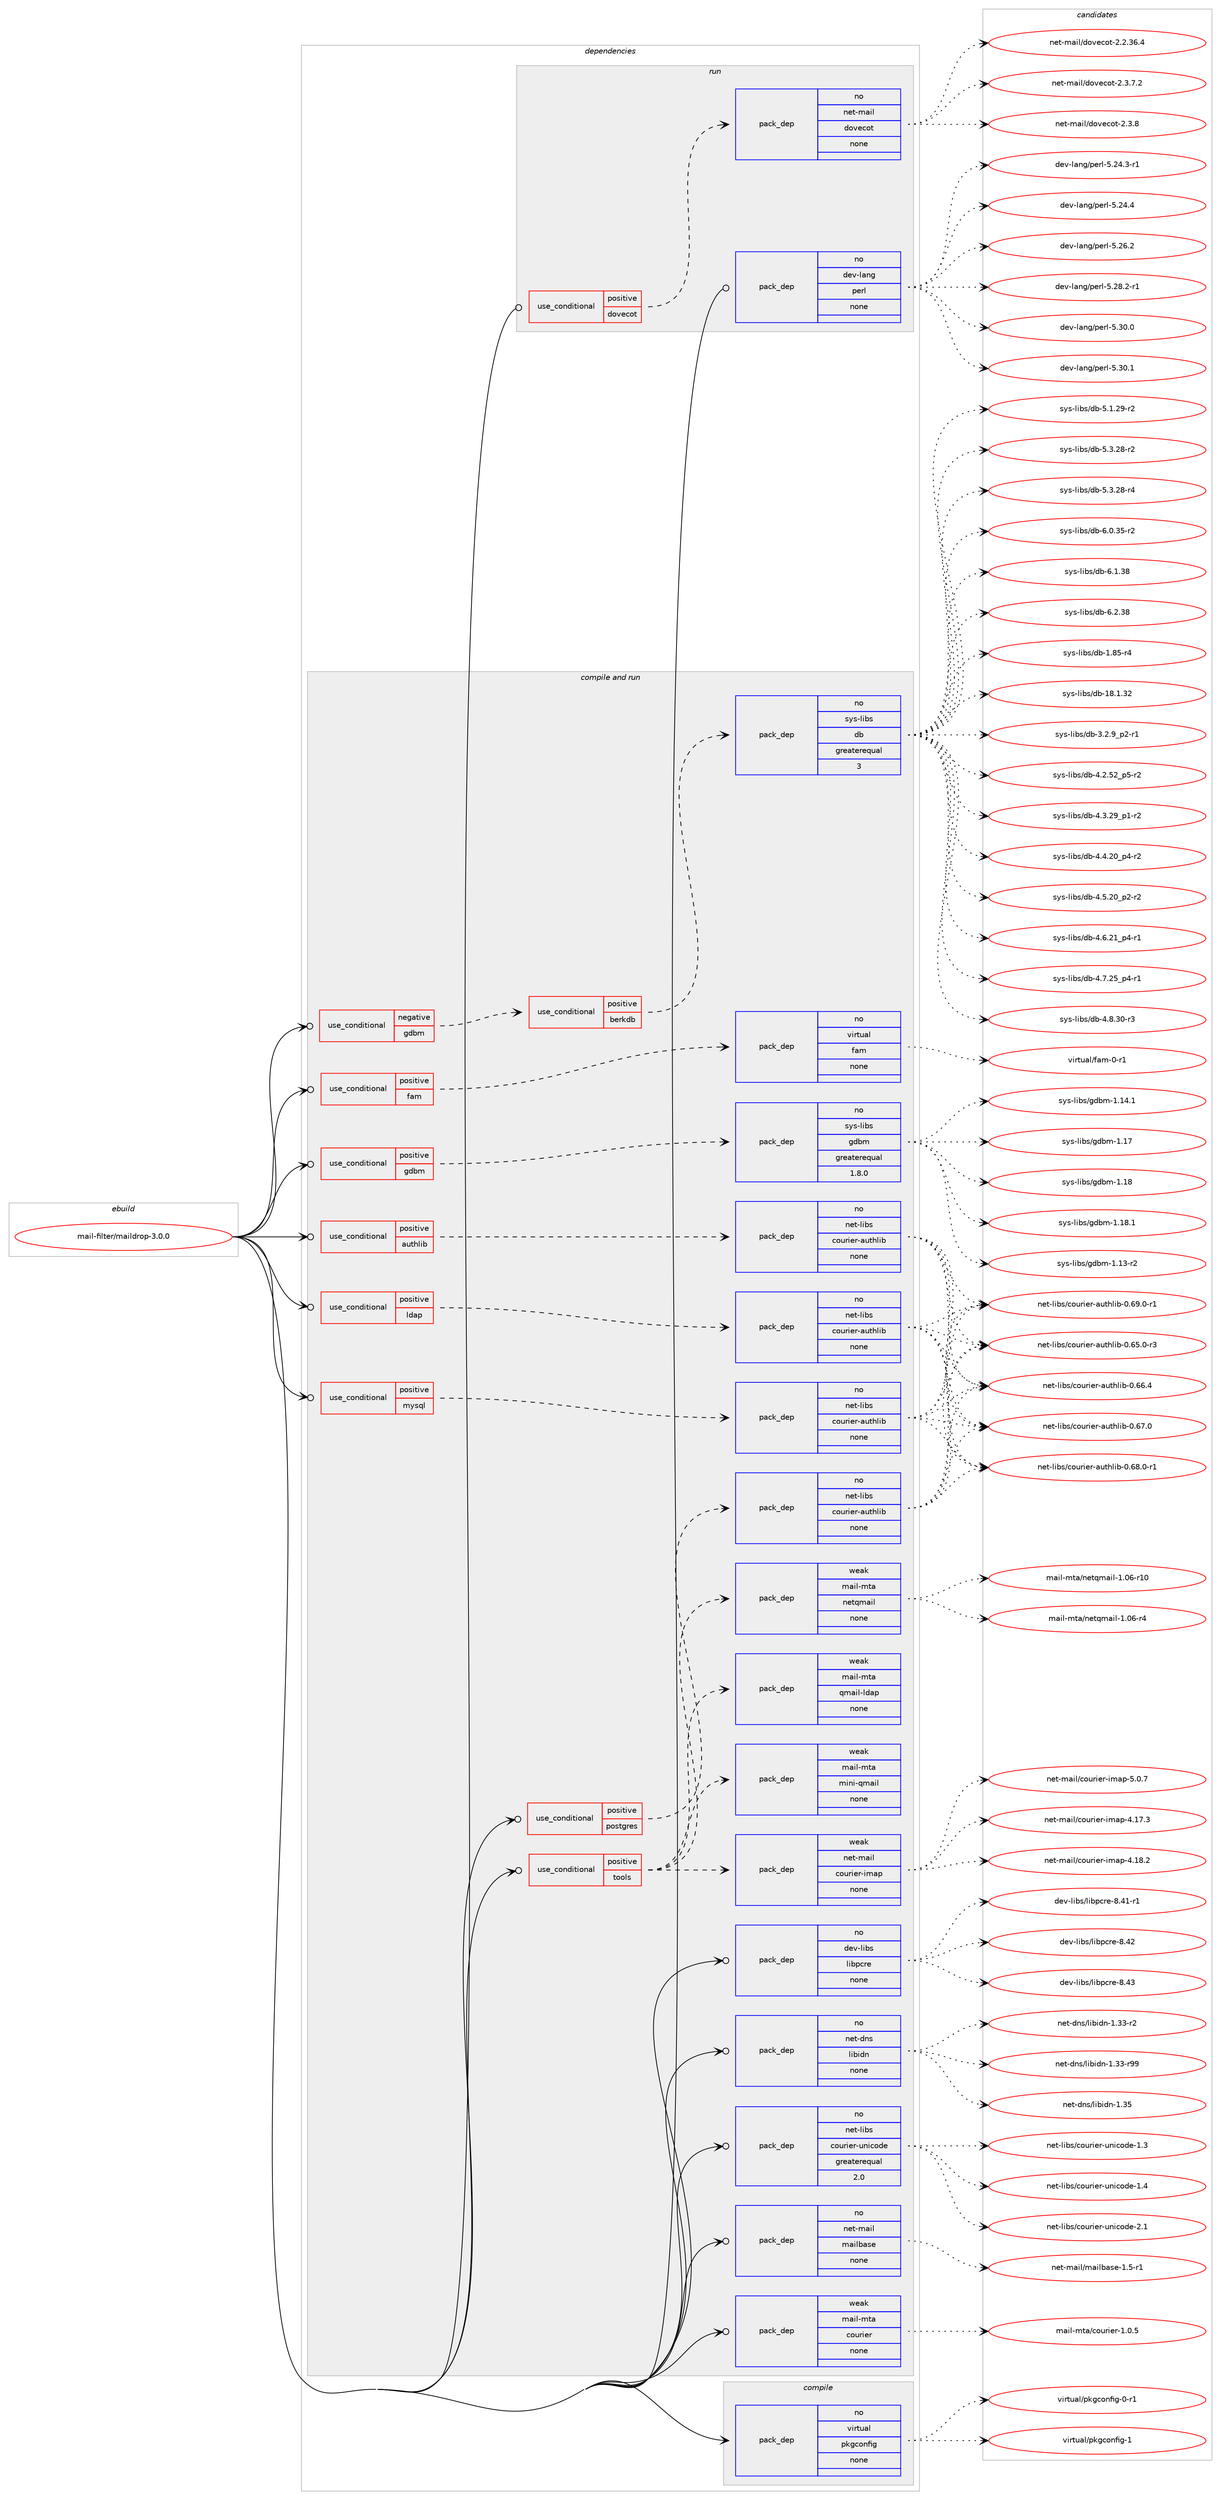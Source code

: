 digraph prolog {

# *************
# Graph options
# *************

newrank=true;
concentrate=true;
compound=true;
graph [rankdir=LR,fontname=Helvetica,fontsize=10,ranksep=1.5];#, ranksep=2.5, nodesep=0.2];
edge  [arrowhead=vee];
node  [fontname=Helvetica,fontsize=10];

# **********
# The ebuild
# **********

subgraph cluster_leftcol {
color=gray;
rank=same;
label=<<i>ebuild</i>>;
id [label="mail-filter/maildrop-3.0.0", color=red, width=4, href="../mail-filter/maildrop-3.0.0.svg"];
}

# ****************
# The dependencies
# ****************

subgraph cluster_midcol {
color=gray;
label=<<i>dependencies</i>>;
subgraph cluster_compile {
fillcolor="#eeeeee";
style=filled;
label=<<i>compile</i>>;
subgraph pack570966 {
dependency772743 [label=<<TABLE BORDER="0" CELLBORDER="1" CELLSPACING="0" CELLPADDING="4" WIDTH="220"><TR><TD ROWSPAN="6" CELLPADDING="30">pack_dep</TD></TR><TR><TD WIDTH="110">no</TD></TR><TR><TD>virtual</TD></TR><TR><TD>pkgconfig</TD></TR><TR><TD>none</TD></TR><TR><TD></TD></TR></TABLE>>, shape=none, color=blue];
}
id:e -> dependency772743:w [weight=20,style="solid",arrowhead="vee"];
}
subgraph cluster_compileandrun {
fillcolor="#eeeeee";
style=filled;
label=<<i>compile and run</i>>;
subgraph cond188384 {
dependency772744 [label=<<TABLE BORDER="0" CELLBORDER="1" CELLSPACING="0" CELLPADDING="4"><TR><TD ROWSPAN="3" CELLPADDING="10">use_conditional</TD></TR><TR><TD>negative</TD></TR><TR><TD>gdbm</TD></TR></TABLE>>, shape=none, color=red];
subgraph cond188385 {
dependency772745 [label=<<TABLE BORDER="0" CELLBORDER="1" CELLSPACING="0" CELLPADDING="4"><TR><TD ROWSPAN="3" CELLPADDING="10">use_conditional</TD></TR><TR><TD>positive</TD></TR><TR><TD>berkdb</TD></TR></TABLE>>, shape=none, color=red];
subgraph pack570967 {
dependency772746 [label=<<TABLE BORDER="0" CELLBORDER="1" CELLSPACING="0" CELLPADDING="4" WIDTH="220"><TR><TD ROWSPAN="6" CELLPADDING="30">pack_dep</TD></TR><TR><TD WIDTH="110">no</TD></TR><TR><TD>sys-libs</TD></TR><TR><TD>db</TD></TR><TR><TD>greaterequal</TD></TR><TR><TD>3</TD></TR></TABLE>>, shape=none, color=blue];
}
dependency772745:e -> dependency772746:w [weight=20,style="dashed",arrowhead="vee"];
}
dependency772744:e -> dependency772745:w [weight=20,style="dashed",arrowhead="vee"];
}
id:e -> dependency772744:w [weight=20,style="solid",arrowhead="odotvee"];
subgraph cond188386 {
dependency772747 [label=<<TABLE BORDER="0" CELLBORDER="1" CELLSPACING="0" CELLPADDING="4"><TR><TD ROWSPAN="3" CELLPADDING="10">use_conditional</TD></TR><TR><TD>positive</TD></TR><TR><TD>authlib</TD></TR></TABLE>>, shape=none, color=red];
subgraph pack570968 {
dependency772748 [label=<<TABLE BORDER="0" CELLBORDER="1" CELLSPACING="0" CELLPADDING="4" WIDTH="220"><TR><TD ROWSPAN="6" CELLPADDING="30">pack_dep</TD></TR><TR><TD WIDTH="110">no</TD></TR><TR><TD>net-libs</TD></TR><TR><TD>courier-authlib</TD></TR><TR><TD>none</TD></TR><TR><TD></TD></TR></TABLE>>, shape=none, color=blue];
}
dependency772747:e -> dependency772748:w [weight=20,style="dashed",arrowhead="vee"];
}
id:e -> dependency772747:w [weight=20,style="solid",arrowhead="odotvee"];
subgraph cond188387 {
dependency772749 [label=<<TABLE BORDER="0" CELLBORDER="1" CELLSPACING="0" CELLPADDING="4"><TR><TD ROWSPAN="3" CELLPADDING="10">use_conditional</TD></TR><TR><TD>positive</TD></TR><TR><TD>fam</TD></TR></TABLE>>, shape=none, color=red];
subgraph pack570969 {
dependency772750 [label=<<TABLE BORDER="0" CELLBORDER="1" CELLSPACING="0" CELLPADDING="4" WIDTH="220"><TR><TD ROWSPAN="6" CELLPADDING="30">pack_dep</TD></TR><TR><TD WIDTH="110">no</TD></TR><TR><TD>virtual</TD></TR><TR><TD>fam</TD></TR><TR><TD>none</TD></TR><TR><TD></TD></TR></TABLE>>, shape=none, color=blue];
}
dependency772749:e -> dependency772750:w [weight=20,style="dashed",arrowhead="vee"];
}
id:e -> dependency772749:w [weight=20,style="solid",arrowhead="odotvee"];
subgraph cond188388 {
dependency772751 [label=<<TABLE BORDER="0" CELLBORDER="1" CELLSPACING="0" CELLPADDING="4"><TR><TD ROWSPAN="3" CELLPADDING="10">use_conditional</TD></TR><TR><TD>positive</TD></TR><TR><TD>gdbm</TD></TR></TABLE>>, shape=none, color=red];
subgraph pack570970 {
dependency772752 [label=<<TABLE BORDER="0" CELLBORDER="1" CELLSPACING="0" CELLPADDING="4" WIDTH="220"><TR><TD ROWSPAN="6" CELLPADDING="30">pack_dep</TD></TR><TR><TD WIDTH="110">no</TD></TR><TR><TD>sys-libs</TD></TR><TR><TD>gdbm</TD></TR><TR><TD>greaterequal</TD></TR><TR><TD>1.8.0</TD></TR></TABLE>>, shape=none, color=blue];
}
dependency772751:e -> dependency772752:w [weight=20,style="dashed",arrowhead="vee"];
}
id:e -> dependency772751:w [weight=20,style="solid",arrowhead="odotvee"];
subgraph cond188389 {
dependency772753 [label=<<TABLE BORDER="0" CELLBORDER="1" CELLSPACING="0" CELLPADDING="4"><TR><TD ROWSPAN="3" CELLPADDING="10">use_conditional</TD></TR><TR><TD>positive</TD></TR><TR><TD>ldap</TD></TR></TABLE>>, shape=none, color=red];
subgraph pack570971 {
dependency772754 [label=<<TABLE BORDER="0" CELLBORDER="1" CELLSPACING="0" CELLPADDING="4" WIDTH="220"><TR><TD ROWSPAN="6" CELLPADDING="30">pack_dep</TD></TR><TR><TD WIDTH="110">no</TD></TR><TR><TD>net-libs</TD></TR><TR><TD>courier-authlib</TD></TR><TR><TD>none</TD></TR><TR><TD></TD></TR></TABLE>>, shape=none, color=blue];
}
dependency772753:e -> dependency772754:w [weight=20,style="dashed",arrowhead="vee"];
}
id:e -> dependency772753:w [weight=20,style="solid",arrowhead="odotvee"];
subgraph cond188390 {
dependency772755 [label=<<TABLE BORDER="0" CELLBORDER="1" CELLSPACING="0" CELLPADDING="4"><TR><TD ROWSPAN="3" CELLPADDING="10">use_conditional</TD></TR><TR><TD>positive</TD></TR><TR><TD>mysql</TD></TR></TABLE>>, shape=none, color=red];
subgraph pack570972 {
dependency772756 [label=<<TABLE BORDER="0" CELLBORDER="1" CELLSPACING="0" CELLPADDING="4" WIDTH="220"><TR><TD ROWSPAN="6" CELLPADDING="30">pack_dep</TD></TR><TR><TD WIDTH="110">no</TD></TR><TR><TD>net-libs</TD></TR><TR><TD>courier-authlib</TD></TR><TR><TD>none</TD></TR><TR><TD></TD></TR></TABLE>>, shape=none, color=blue];
}
dependency772755:e -> dependency772756:w [weight=20,style="dashed",arrowhead="vee"];
}
id:e -> dependency772755:w [weight=20,style="solid",arrowhead="odotvee"];
subgraph cond188391 {
dependency772757 [label=<<TABLE BORDER="0" CELLBORDER="1" CELLSPACING="0" CELLPADDING="4"><TR><TD ROWSPAN="3" CELLPADDING="10">use_conditional</TD></TR><TR><TD>positive</TD></TR><TR><TD>postgres</TD></TR></TABLE>>, shape=none, color=red];
subgraph pack570973 {
dependency772758 [label=<<TABLE BORDER="0" CELLBORDER="1" CELLSPACING="0" CELLPADDING="4" WIDTH="220"><TR><TD ROWSPAN="6" CELLPADDING="30">pack_dep</TD></TR><TR><TD WIDTH="110">no</TD></TR><TR><TD>net-libs</TD></TR><TR><TD>courier-authlib</TD></TR><TR><TD>none</TD></TR><TR><TD></TD></TR></TABLE>>, shape=none, color=blue];
}
dependency772757:e -> dependency772758:w [weight=20,style="dashed",arrowhead="vee"];
}
id:e -> dependency772757:w [weight=20,style="solid",arrowhead="odotvee"];
subgraph cond188392 {
dependency772759 [label=<<TABLE BORDER="0" CELLBORDER="1" CELLSPACING="0" CELLPADDING="4"><TR><TD ROWSPAN="3" CELLPADDING="10">use_conditional</TD></TR><TR><TD>positive</TD></TR><TR><TD>tools</TD></TR></TABLE>>, shape=none, color=red];
subgraph pack570974 {
dependency772760 [label=<<TABLE BORDER="0" CELLBORDER="1" CELLSPACING="0" CELLPADDING="4" WIDTH="220"><TR><TD ROWSPAN="6" CELLPADDING="30">pack_dep</TD></TR><TR><TD WIDTH="110">weak</TD></TR><TR><TD>mail-mta</TD></TR><TR><TD>netqmail</TD></TR><TR><TD>none</TD></TR><TR><TD></TD></TR></TABLE>>, shape=none, color=blue];
}
dependency772759:e -> dependency772760:w [weight=20,style="dashed",arrowhead="vee"];
subgraph pack570975 {
dependency772761 [label=<<TABLE BORDER="0" CELLBORDER="1" CELLSPACING="0" CELLPADDING="4" WIDTH="220"><TR><TD ROWSPAN="6" CELLPADDING="30">pack_dep</TD></TR><TR><TD WIDTH="110">weak</TD></TR><TR><TD>net-mail</TD></TR><TR><TD>courier-imap</TD></TR><TR><TD>none</TD></TR><TR><TD></TD></TR></TABLE>>, shape=none, color=blue];
}
dependency772759:e -> dependency772761:w [weight=20,style="dashed",arrowhead="vee"];
subgraph pack570976 {
dependency772762 [label=<<TABLE BORDER="0" CELLBORDER="1" CELLSPACING="0" CELLPADDING="4" WIDTH="220"><TR><TD ROWSPAN="6" CELLPADDING="30">pack_dep</TD></TR><TR><TD WIDTH="110">weak</TD></TR><TR><TD>mail-mta</TD></TR><TR><TD>mini-qmail</TD></TR><TR><TD>none</TD></TR><TR><TD></TD></TR></TABLE>>, shape=none, color=blue];
}
dependency772759:e -> dependency772762:w [weight=20,style="dashed",arrowhead="vee"];
subgraph pack570977 {
dependency772763 [label=<<TABLE BORDER="0" CELLBORDER="1" CELLSPACING="0" CELLPADDING="4" WIDTH="220"><TR><TD ROWSPAN="6" CELLPADDING="30">pack_dep</TD></TR><TR><TD WIDTH="110">weak</TD></TR><TR><TD>mail-mta</TD></TR><TR><TD>qmail-ldap</TD></TR><TR><TD>none</TD></TR><TR><TD></TD></TR></TABLE>>, shape=none, color=blue];
}
dependency772759:e -> dependency772763:w [weight=20,style="dashed",arrowhead="vee"];
}
id:e -> dependency772759:w [weight=20,style="solid",arrowhead="odotvee"];
subgraph pack570978 {
dependency772764 [label=<<TABLE BORDER="0" CELLBORDER="1" CELLSPACING="0" CELLPADDING="4" WIDTH="220"><TR><TD ROWSPAN="6" CELLPADDING="30">pack_dep</TD></TR><TR><TD WIDTH="110">no</TD></TR><TR><TD>dev-libs</TD></TR><TR><TD>libpcre</TD></TR><TR><TD>none</TD></TR><TR><TD></TD></TR></TABLE>>, shape=none, color=blue];
}
id:e -> dependency772764:w [weight=20,style="solid",arrowhead="odotvee"];
subgraph pack570979 {
dependency772765 [label=<<TABLE BORDER="0" CELLBORDER="1" CELLSPACING="0" CELLPADDING="4" WIDTH="220"><TR><TD ROWSPAN="6" CELLPADDING="30">pack_dep</TD></TR><TR><TD WIDTH="110">no</TD></TR><TR><TD>net-dns</TD></TR><TR><TD>libidn</TD></TR><TR><TD>none</TD></TR><TR><TD></TD></TR></TABLE>>, shape=none, color=blue];
}
id:e -> dependency772765:w [weight=20,style="solid",arrowhead="odotvee"];
subgraph pack570980 {
dependency772766 [label=<<TABLE BORDER="0" CELLBORDER="1" CELLSPACING="0" CELLPADDING="4" WIDTH="220"><TR><TD ROWSPAN="6" CELLPADDING="30">pack_dep</TD></TR><TR><TD WIDTH="110">no</TD></TR><TR><TD>net-libs</TD></TR><TR><TD>courier-unicode</TD></TR><TR><TD>greaterequal</TD></TR><TR><TD>2.0</TD></TR></TABLE>>, shape=none, color=blue];
}
id:e -> dependency772766:w [weight=20,style="solid",arrowhead="odotvee"];
subgraph pack570981 {
dependency772767 [label=<<TABLE BORDER="0" CELLBORDER="1" CELLSPACING="0" CELLPADDING="4" WIDTH="220"><TR><TD ROWSPAN="6" CELLPADDING="30">pack_dep</TD></TR><TR><TD WIDTH="110">no</TD></TR><TR><TD>net-mail</TD></TR><TR><TD>mailbase</TD></TR><TR><TD>none</TD></TR><TR><TD></TD></TR></TABLE>>, shape=none, color=blue];
}
id:e -> dependency772767:w [weight=20,style="solid",arrowhead="odotvee"];
subgraph pack570982 {
dependency772768 [label=<<TABLE BORDER="0" CELLBORDER="1" CELLSPACING="0" CELLPADDING="4" WIDTH="220"><TR><TD ROWSPAN="6" CELLPADDING="30">pack_dep</TD></TR><TR><TD WIDTH="110">weak</TD></TR><TR><TD>mail-mta</TD></TR><TR><TD>courier</TD></TR><TR><TD>none</TD></TR><TR><TD></TD></TR></TABLE>>, shape=none, color=blue];
}
id:e -> dependency772768:w [weight=20,style="solid",arrowhead="odotvee"];
}
subgraph cluster_run {
fillcolor="#eeeeee";
style=filled;
label=<<i>run</i>>;
subgraph cond188393 {
dependency772769 [label=<<TABLE BORDER="0" CELLBORDER="1" CELLSPACING="0" CELLPADDING="4"><TR><TD ROWSPAN="3" CELLPADDING="10">use_conditional</TD></TR><TR><TD>positive</TD></TR><TR><TD>dovecot</TD></TR></TABLE>>, shape=none, color=red];
subgraph pack570983 {
dependency772770 [label=<<TABLE BORDER="0" CELLBORDER="1" CELLSPACING="0" CELLPADDING="4" WIDTH="220"><TR><TD ROWSPAN="6" CELLPADDING="30">pack_dep</TD></TR><TR><TD WIDTH="110">no</TD></TR><TR><TD>net-mail</TD></TR><TR><TD>dovecot</TD></TR><TR><TD>none</TD></TR><TR><TD></TD></TR></TABLE>>, shape=none, color=blue];
}
dependency772769:e -> dependency772770:w [weight=20,style="dashed",arrowhead="vee"];
}
id:e -> dependency772769:w [weight=20,style="solid",arrowhead="odot"];
subgraph pack570984 {
dependency772771 [label=<<TABLE BORDER="0" CELLBORDER="1" CELLSPACING="0" CELLPADDING="4" WIDTH="220"><TR><TD ROWSPAN="6" CELLPADDING="30">pack_dep</TD></TR><TR><TD WIDTH="110">no</TD></TR><TR><TD>dev-lang</TD></TR><TR><TD>perl</TD></TR><TR><TD>none</TD></TR><TR><TD></TD></TR></TABLE>>, shape=none, color=blue];
}
id:e -> dependency772771:w [weight=20,style="solid",arrowhead="odot"];
}
}

# **************
# The candidates
# **************

subgraph cluster_choices {
rank=same;
color=gray;
label=<<i>candidates</i>>;

subgraph choice570966 {
color=black;
nodesep=1;
choice11810511411611797108471121071039911111010210510345484511449 [label="virtual/pkgconfig-0-r1", color=red, width=4,href="../virtual/pkgconfig-0-r1.svg"];
choice1181051141161179710847112107103991111101021051034549 [label="virtual/pkgconfig-1", color=red, width=4,href="../virtual/pkgconfig-1.svg"];
dependency772743:e -> choice11810511411611797108471121071039911111010210510345484511449:w [style=dotted,weight="100"];
dependency772743:e -> choice1181051141161179710847112107103991111101021051034549:w [style=dotted,weight="100"];
}
subgraph choice570967 {
color=black;
nodesep=1;
choice1151211154510810598115471009845494656534511452 [label="sys-libs/db-1.85-r4", color=red, width=4,href="../sys-libs/db-1.85-r4.svg"];
choice115121115451081059811547100984549564649465150 [label="sys-libs/db-18.1.32", color=red, width=4,href="../sys-libs/db-18.1.32.svg"];
choice1151211154510810598115471009845514650465795112504511449 [label="sys-libs/db-3.2.9_p2-r1", color=red, width=4,href="../sys-libs/db-3.2.9_p2-r1.svg"];
choice115121115451081059811547100984552465046535095112534511450 [label="sys-libs/db-4.2.52_p5-r2", color=red, width=4,href="../sys-libs/db-4.2.52_p5-r2.svg"];
choice115121115451081059811547100984552465146505795112494511450 [label="sys-libs/db-4.3.29_p1-r2", color=red, width=4,href="../sys-libs/db-4.3.29_p1-r2.svg"];
choice115121115451081059811547100984552465246504895112524511450 [label="sys-libs/db-4.4.20_p4-r2", color=red, width=4,href="../sys-libs/db-4.4.20_p4-r2.svg"];
choice115121115451081059811547100984552465346504895112504511450 [label="sys-libs/db-4.5.20_p2-r2", color=red, width=4,href="../sys-libs/db-4.5.20_p2-r2.svg"];
choice115121115451081059811547100984552465446504995112524511449 [label="sys-libs/db-4.6.21_p4-r1", color=red, width=4,href="../sys-libs/db-4.6.21_p4-r1.svg"];
choice115121115451081059811547100984552465546505395112524511449 [label="sys-libs/db-4.7.25_p4-r1", color=red, width=4,href="../sys-libs/db-4.7.25_p4-r1.svg"];
choice11512111545108105981154710098455246564651484511451 [label="sys-libs/db-4.8.30-r3", color=red, width=4,href="../sys-libs/db-4.8.30-r3.svg"];
choice11512111545108105981154710098455346494650574511450 [label="sys-libs/db-5.1.29-r2", color=red, width=4,href="../sys-libs/db-5.1.29-r2.svg"];
choice11512111545108105981154710098455346514650564511450 [label="sys-libs/db-5.3.28-r2", color=red, width=4,href="../sys-libs/db-5.3.28-r2.svg"];
choice11512111545108105981154710098455346514650564511452 [label="sys-libs/db-5.3.28-r4", color=red, width=4,href="../sys-libs/db-5.3.28-r4.svg"];
choice11512111545108105981154710098455446484651534511450 [label="sys-libs/db-6.0.35-r2", color=red, width=4,href="../sys-libs/db-6.0.35-r2.svg"];
choice1151211154510810598115471009845544649465156 [label="sys-libs/db-6.1.38", color=red, width=4,href="../sys-libs/db-6.1.38.svg"];
choice1151211154510810598115471009845544650465156 [label="sys-libs/db-6.2.38", color=red, width=4,href="../sys-libs/db-6.2.38.svg"];
dependency772746:e -> choice1151211154510810598115471009845494656534511452:w [style=dotted,weight="100"];
dependency772746:e -> choice115121115451081059811547100984549564649465150:w [style=dotted,weight="100"];
dependency772746:e -> choice1151211154510810598115471009845514650465795112504511449:w [style=dotted,weight="100"];
dependency772746:e -> choice115121115451081059811547100984552465046535095112534511450:w [style=dotted,weight="100"];
dependency772746:e -> choice115121115451081059811547100984552465146505795112494511450:w [style=dotted,weight="100"];
dependency772746:e -> choice115121115451081059811547100984552465246504895112524511450:w [style=dotted,weight="100"];
dependency772746:e -> choice115121115451081059811547100984552465346504895112504511450:w [style=dotted,weight="100"];
dependency772746:e -> choice115121115451081059811547100984552465446504995112524511449:w [style=dotted,weight="100"];
dependency772746:e -> choice115121115451081059811547100984552465546505395112524511449:w [style=dotted,weight="100"];
dependency772746:e -> choice11512111545108105981154710098455246564651484511451:w [style=dotted,weight="100"];
dependency772746:e -> choice11512111545108105981154710098455346494650574511450:w [style=dotted,weight="100"];
dependency772746:e -> choice11512111545108105981154710098455346514650564511450:w [style=dotted,weight="100"];
dependency772746:e -> choice11512111545108105981154710098455346514650564511452:w [style=dotted,weight="100"];
dependency772746:e -> choice11512111545108105981154710098455446484651534511450:w [style=dotted,weight="100"];
dependency772746:e -> choice1151211154510810598115471009845544649465156:w [style=dotted,weight="100"];
dependency772746:e -> choice1151211154510810598115471009845544650465156:w [style=dotted,weight="100"];
}
subgraph choice570968 {
color=black;
nodesep=1;
choice11010111645108105981154799111117114105101114459711711610410810598454846545346484511451 [label="net-libs/courier-authlib-0.65.0-r3", color=red, width=4,href="../net-libs/courier-authlib-0.65.0-r3.svg"];
choice1101011164510810598115479911111711410510111445971171161041081059845484654544652 [label="net-libs/courier-authlib-0.66.4", color=red, width=4,href="../net-libs/courier-authlib-0.66.4.svg"];
choice1101011164510810598115479911111711410510111445971171161041081059845484654554648 [label="net-libs/courier-authlib-0.67.0", color=red, width=4,href="../net-libs/courier-authlib-0.67.0.svg"];
choice11010111645108105981154799111117114105101114459711711610410810598454846545646484511449 [label="net-libs/courier-authlib-0.68.0-r1", color=red, width=4,href="../net-libs/courier-authlib-0.68.0-r1.svg"];
choice11010111645108105981154799111117114105101114459711711610410810598454846545746484511449 [label="net-libs/courier-authlib-0.69.0-r1", color=red, width=4,href="../net-libs/courier-authlib-0.69.0-r1.svg"];
dependency772748:e -> choice11010111645108105981154799111117114105101114459711711610410810598454846545346484511451:w [style=dotted,weight="100"];
dependency772748:e -> choice1101011164510810598115479911111711410510111445971171161041081059845484654544652:w [style=dotted,weight="100"];
dependency772748:e -> choice1101011164510810598115479911111711410510111445971171161041081059845484654554648:w [style=dotted,weight="100"];
dependency772748:e -> choice11010111645108105981154799111117114105101114459711711610410810598454846545646484511449:w [style=dotted,weight="100"];
dependency772748:e -> choice11010111645108105981154799111117114105101114459711711610410810598454846545746484511449:w [style=dotted,weight="100"];
}
subgraph choice570969 {
color=black;
nodesep=1;
choice11810511411611797108471029710945484511449 [label="virtual/fam-0-r1", color=red, width=4,href="../virtual/fam-0-r1.svg"];
dependency772750:e -> choice11810511411611797108471029710945484511449:w [style=dotted,weight="100"];
}
subgraph choice570970 {
color=black;
nodesep=1;
choice1151211154510810598115471031009810945494649514511450 [label="sys-libs/gdbm-1.13-r2", color=red, width=4,href="../sys-libs/gdbm-1.13-r2.svg"];
choice1151211154510810598115471031009810945494649524649 [label="sys-libs/gdbm-1.14.1", color=red, width=4,href="../sys-libs/gdbm-1.14.1.svg"];
choice115121115451081059811547103100981094549464955 [label="sys-libs/gdbm-1.17", color=red, width=4,href="../sys-libs/gdbm-1.17.svg"];
choice115121115451081059811547103100981094549464956 [label="sys-libs/gdbm-1.18", color=red, width=4,href="../sys-libs/gdbm-1.18.svg"];
choice1151211154510810598115471031009810945494649564649 [label="sys-libs/gdbm-1.18.1", color=red, width=4,href="../sys-libs/gdbm-1.18.1.svg"];
dependency772752:e -> choice1151211154510810598115471031009810945494649514511450:w [style=dotted,weight="100"];
dependency772752:e -> choice1151211154510810598115471031009810945494649524649:w [style=dotted,weight="100"];
dependency772752:e -> choice115121115451081059811547103100981094549464955:w [style=dotted,weight="100"];
dependency772752:e -> choice115121115451081059811547103100981094549464956:w [style=dotted,weight="100"];
dependency772752:e -> choice1151211154510810598115471031009810945494649564649:w [style=dotted,weight="100"];
}
subgraph choice570971 {
color=black;
nodesep=1;
choice11010111645108105981154799111117114105101114459711711610410810598454846545346484511451 [label="net-libs/courier-authlib-0.65.0-r3", color=red, width=4,href="../net-libs/courier-authlib-0.65.0-r3.svg"];
choice1101011164510810598115479911111711410510111445971171161041081059845484654544652 [label="net-libs/courier-authlib-0.66.4", color=red, width=4,href="../net-libs/courier-authlib-0.66.4.svg"];
choice1101011164510810598115479911111711410510111445971171161041081059845484654554648 [label="net-libs/courier-authlib-0.67.0", color=red, width=4,href="../net-libs/courier-authlib-0.67.0.svg"];
choice11010111645108105981154799111117114105101114459711711610410810598454846545646484511449 [label="net-libs/courier-authlib-0.68.0-r1", color=red, width=4,href="../net-libs/courier-authlib-0.68.0-r1.svg"];
choice11010111645108105981154799111117114105101114459711711610410810598454846545746484511449 [label="net-libs/courier-authlib-0.69.0-r1", color=red, width=4,href="../net-libs/courier-authlib-0.69.0-r1.svg"];
dependency772754:e -> choice11010111645108105981154799111117114105101114459711711610410810598454846545346484511451:w [style=dotted,weight="100"];
dependency772754:e -> choice1101011164510810598115479911111711410510111445971171161041081059845484654544652:w [style=dotted,weight="100"];
dependency772754:e -> choice1101011164510810598115479911111711410510111445971171161041081059845484654554648:w [style=dotted,weight="100"];
dependency772754:e -> choice11010111645108105981154799111117114105101114459711711610410810598454846545646484511449:w [style=dotted,weight="100"];
dependency772754:e -> choice11010111645108105981154799111117114105101114459711711610410810598454846545746484511449:w [style=dotted,weight="100"];
}
subgraph choice570972 {
color=black;
nodesep=1;
choice11010111645108105981154799111117114105101114459711711610410810598454846545346484511451 [label="net-libs/courier-authlib-0.65.0-r3", color=red, width=4,href="../net-libs/courier-authlib-0.65.0-r3.svg"];
choice1101011164510810598115479911111711410510111445971171161041081059845484654544652 [label="net-libs/courier-authlib-0.66.4", color=red, width=4,href="../net-libs/courier-authlib-0.66.4.svg"];
choice1101011164510810598115479911111711410510111445971171161041081059845484654554648 [label="net-libs/courier-authlib-0.67.0", color=red, width=4,href="../net-libs/courier-authlib-0.67.0.svg"];
choice11010111645108105981154799111117114105101114459711711610410810598454846545646484511449 [label="net-libs/courier-authlib-0.68.0-r1", color=red, width=4,href="../net-libs/courier-authlib-0.68.0-r1.svg"];
choice11010111645108105981154799111117114105101114459711711610410810598454846545746484511449 [label="net-libs/courier-authlib-0.69.0-r1", color=red, width=4,href="../net-libs/courier-authlib-0.69.0-r1.svg"];
dependency772756:e -> choice11010111645108105981154799111117114105101114459711711610410810598454846545346484511451:w [style=dotted,weight="100"];
dependency772756:e -> choice1101011164510810598115479911111711410510111445971171161041081059845484654544652:w [style=dotted,weight="100"];
dependency772756:e -> choice1101011164510810598115479911111711410510111445971171161041081059845484654554648:w [style=dotted,weight="100"];
dependency772756:e -> choice11010111645108105981154799111117114105101114459711711610410810598454846545646484511449:w [style=dotted,weight="100"];
dependency772756:e -> choice11010111645108105981154799111117114105101114459711711610410810598454846545746484511449:w [style=dotted,weight="100"];
}
subgraph choice570973 {
color=black;
nodesep=1;
choice11010111645108105981154799111117114105101114459711711610410810598454846545346484511451 [label="net-libs/courier-authlib-0.65.0-r3", color=red, width=4,href="../net-libs/courier-authlib-0.65.0-r3.svg"];
choice1101011164510810598115479911111711410510111445971171161041081059845484654544652 [label="net-libs/courier-authlib-0.66.4", color=red, width=4,href="../net-libs/courier-authlib-0.66.4.svg"];
choice1101011164510810598115479911111711410510111445971171161041081059845484654554648 [label="net-libs/courier-authlib-0.67.0", color=red, width=4,href="../net-libs/courier-authlib-0.67.0.svg"];
choice11010111645108105981154799111117114105101114459711711610410810598454846545646484511449 [label="net-libs/courier-authlib-0.68.0-r1", color=red, width=4,href="../net-libs/courier-authlib-0.68.0-r1.svg"];
choice11010111645108105981154799111117114105101114459711711610410810598454846545746484511449 [label="net-libs/courier-authlib-0.69.0-r1", color=red, width=4,href="../net-libs/courier-authlib-0.69.0-r1.svg"];
dependency772758:e -> choice11010111645108105981154799111117114105101114459711711610410810598454846545346484511451:w [style=dotted,weight="100"];
dependency772758:e -> choice1101011164510810598115479911111711410510111445971171161041081059845484654544652:w [style=dotted,weight="100"];
dependency772758:e -> choice1101011164510810598115479911111711410510111445971171161041081059845484654554648:w [style=dotted,weight="100"];
dependency772758:e -> choice11010111645108105981154799111117114105101114459711711610410810598454846545646484511449:w [style=dotted,weight="100"];
dependency772758:e -> choice11010111645108105981154799111117114105101114459711711610410810598454846545746484511449:w [style=dotted,weight="100"];
}
subgraph choice570974 {
color=black;
nodesep=1;
choice10997105108451091169747110101116113109971051084549464854451144948 [label="mail-mta/netqmail-1.06-r10", color=red, width=4,href="../mail-mta/netqmail-1.06-r10.svg"];
choice109971051084510911697471101011161131099710510845494648544511452 [label="mail-mta/netqmail-1.06-r4", color=red, width=4,href="../mail-mta/netqmail-1.06-r4.svg"];
dependency772760:e -> choice10997105108451091169747110101116113109971051084549464854451144948:w [style=dotted,weight="100"];
dependency772760:e -> choice109971051084510911697471101011161131099710510845494648544511452:w [style=dotted,weight="100"];
}
subgraph choice570975 {
color=black;
nodesep=1;
choice11010111645109971051084799111117114105101114451051099711245524649554651 [label="net-mail/courier-imap-4.17.3", color=red, width=4,href="../net-mail/courier-imap-4.17.3.svg"];
choice11010111645109971051084799111117114105101114451051099711245524649564650 [label="net-mail/courier-imap-4.18.2", color=red, width=4,href="../net-mail/courier-imap-4.18.2.svg"];
choice110101116451099710510847991111171141051011144510510997112455346484655 [label="net-mail/courier-imap-5.0.7", color=red, width=4,href="../net-mail/courier-imap-5.0.7.svg"];
dependency772761:e -> choice11010111645109971051084799111117114105101114451051099711245524649554651:w [style=dotted,weight="100"];
dependency772761:e -> choice11010111645109971051084799111117114105101114451051099711245524649564650:w [style=dotted,weight="100"];
dependency772761:e -> choice110101116451099710510847991111171141051011144510510997112455346484655:w [style=dotted,weight="100"];
}
subgraph choice570976 {
color=black;
nodesep=1;
}
subgraph choice570977 {
color=black;
nodesep=1;
}
subgraph choice570978 {
color=black;
nodesep=1;
choice100101118451081059811547108105981129911410145564652494511449 [label="dev-libs/libpcre-8.41-r1", color=red, width=4,href="../dev-libs/libpcre-8.41-r1.svg"];
choice10010111845108105981154710810598112991141014556465250 [label="dev-libs/libpcre-8.42", color=red, width=4,href="../dev-libs/libpcre-8.42.svg"];
choice10010111845108105981154710810598112991141014556465251 [label="dev-libs/libpcre-8.43", color=red, width=4,href="../dev-libs/libpcre-8.43.svg"];
dependency772764:e -> choice100101118451081059811547108105981129911410145564652494511449:w [style=dotted,weight="100"];
dependency772764:e -> choice10010111845108105981154710810598112991141014556465250:w [style=dotted,weight="100"];
dependency772764:e -> choice10010111845108105981154710810598112991141014556465251:w [style=dotted,weight="100"];
}
subgraph choice570979 {
color=black;
nodesep=1;
choice11010111645100110115471081059810510011045494651514511450 [label="net-dns/libidn-1.33-r2", color=red, width=4,href="../net-dns/libidn-1.33-r2.svg"];
choice1101011164510011011547108105981051001104549465151451145757 [label="net-dns/libidn-1.33-r99", color=red, width=4,href="../net-dns/libidn-1.33-r99.svg"];
choice1101011164510011011547108105981051001104549465153 [label="net-dns/libidn-1.35", color=red, width=4,href="../net-dns/libidn-1.35.svg"];
dependency772765:e -> choice11010111645100110115471081059810510011045494651514511450:w [style=dotted,weight="100"];
dependency772765:e -> choice1101011164510011011547108105981051001104549465151451145757:w [style=dotted,weight="100"];
dependency772765:e -> choice1101011164510011011547108105981051001104549465153:w [style=dotted,weight="100"];
}
subgraph choice570980 {
color=black;
nodesep=1;
choice11010111645108105981154799111117114105101114451171101059911110010145494651 [label="net-libs/courier-unicode-1.3", color=red, width=4,href="../net-libs/courier-unicode-1.3.svg"];
choice11010111645108105981154799111117114105101114451171101059911110010145494652 [label="net-libs/courier-unicode-1.4", color=red, width=4,href="../net-libs/courier-unicode-1.4.svg"];
choice11010111645108105981154799111117114105101114451171101059911110010145504649 [label="net-libs/courier-unicode-2.1", color=red, width=4,href="../net-libs/courier-unicode-2.1.svg"];
dependency772766:e -> choice11010111645108105981154799111117114105101114451171101059911110010145494651:w [style=dotted,weight="100"];
dependency772766:e -> choice11010111645108105981154799111117114105101114451171101059911110010145494652:w [style=dotted,weight="100"];
dependency772766:e -> choice11010111645108105981154799111117114105101114451171101059911110010145504649:w [style=dotted,weight="100"];
}
subgraph choice570981 {
color=black;
nodesep=1;
choice110101116451099710510847109971051089897115101454946534511449 [label="net-mail/mailbase-1.5-r1", color=red, width=4,href="../net-mail/mailbase-1.5-r1.svg"];
dependency772767:e -> choice110101116451099710510847109971051089897115101454946534511449:w [style=dotted,weight="100"];
}
subgraph choice570982 {
color=black;
nodesep=1;
choice1099710510845109116974799111117114105101114454946484653 [label="mail-mta/courier-1.0.5", color=red, width=4,href="../mail-mta/courier-1.0.5.svg"];
dependency772768:e -> choice1099710510845109116974799111117114105101114454946484653:w [style=dotted,weight="100"];
}
subgraph choice570983 {
color=black;
nodesep=1;
choice11010111645109971051084710011111810199111116455046504651544652 [label="net-mail/dovecot-2.2.36.4", color=red, width=4,href="../net-mail/dovecot-2.2.36.4.svg"];
choice110101116451099710510847100111118101991111164550465146554650 [label="net-mail/dovecot-2.3.7.2", color=red, width=4,href="../net-mail/dovecot-2.3.7.2.svg"];
choice11010111645109971051084710011111810199111116455046514656 [label="net-mail/dovecot-2.3.8", color=red, width=4,href="../net-mail/dovecot-2.3.8.svg"];
dependency772770:e -> choice11010111645109971051084710011111810199111116455046504651544652:w [style=dotted,weight="100"];
dependency772770:e -> choice110101116451099710510847100111118101991111164550465146554650:w [style=dotted,weight="100"];
dependency772770:e -> choice11010111645109971051084710011111810199111116455046514656:w [style=dotted,weight="100"];
}
subgraph choice570984 {
color=black;
nodesep=1;
choice100101118451089711010347112101114108455346505246514511449 [label="dev-lang/perl-5.24.3-r1", color=red, width=4,href="../dev-lang/perl-5.24.3-r1.svg"];
choice10010111845108971101034711210111410845534650524652 [label="dev-lang/perl-5.24.4", color=red, width=4,href="../dev-lang/perl-5.24.4.svg"];
choice10010111845108971101034711210111410845534650544650 [label="dev-lang/perl-5.26.2", color=red, width=4,href="../dev-lang/perl-5.26.2.svg"];
choice100101118451089711010347112101114108455346505646504511449 [label="dev-lang/perl-5.28.2-r1", color=red, width=4,href="../dev-lang/perl-5.28.2-r1.svg"];
choice10010111845108971101034711210111410845534651484648 [label="dev-lang/perl-5.30.0", color=red, width=4,href="../dev-lang/perl-5.30.0.svg"];
choice10010111845108971101034711210111410845534651484649 [label="dev-lang/perl-5.30.1", color=red, width=4,href="../dev-lang/perl-5.30.1.svg"];
dependency772771:e -> choice100101118451089711010347112101114108455346505246514511449:w [style=dotted,weight="100"];
dependency772771:e -> choice10010111845108971101034711210111410845534650524652:w [style=dotted,weight="100"];
dependency772771:e -> choice10010111845108971101034711210111410845534650544650:w [style=dotted,weight="100"];
dependency772771:e -> choice100101118451089711010347112101114108455346505646504511449:w [style=dotted,weight="100"];
dependency772771:e -> choice10010111845108971101034711210111410845534651484648:w [style=dotted,weight="100"];
dependency772771:e -> choice10010111845108971101034711210111410845534651484649:w [style=dotted,weight="100"];
}
}

}
